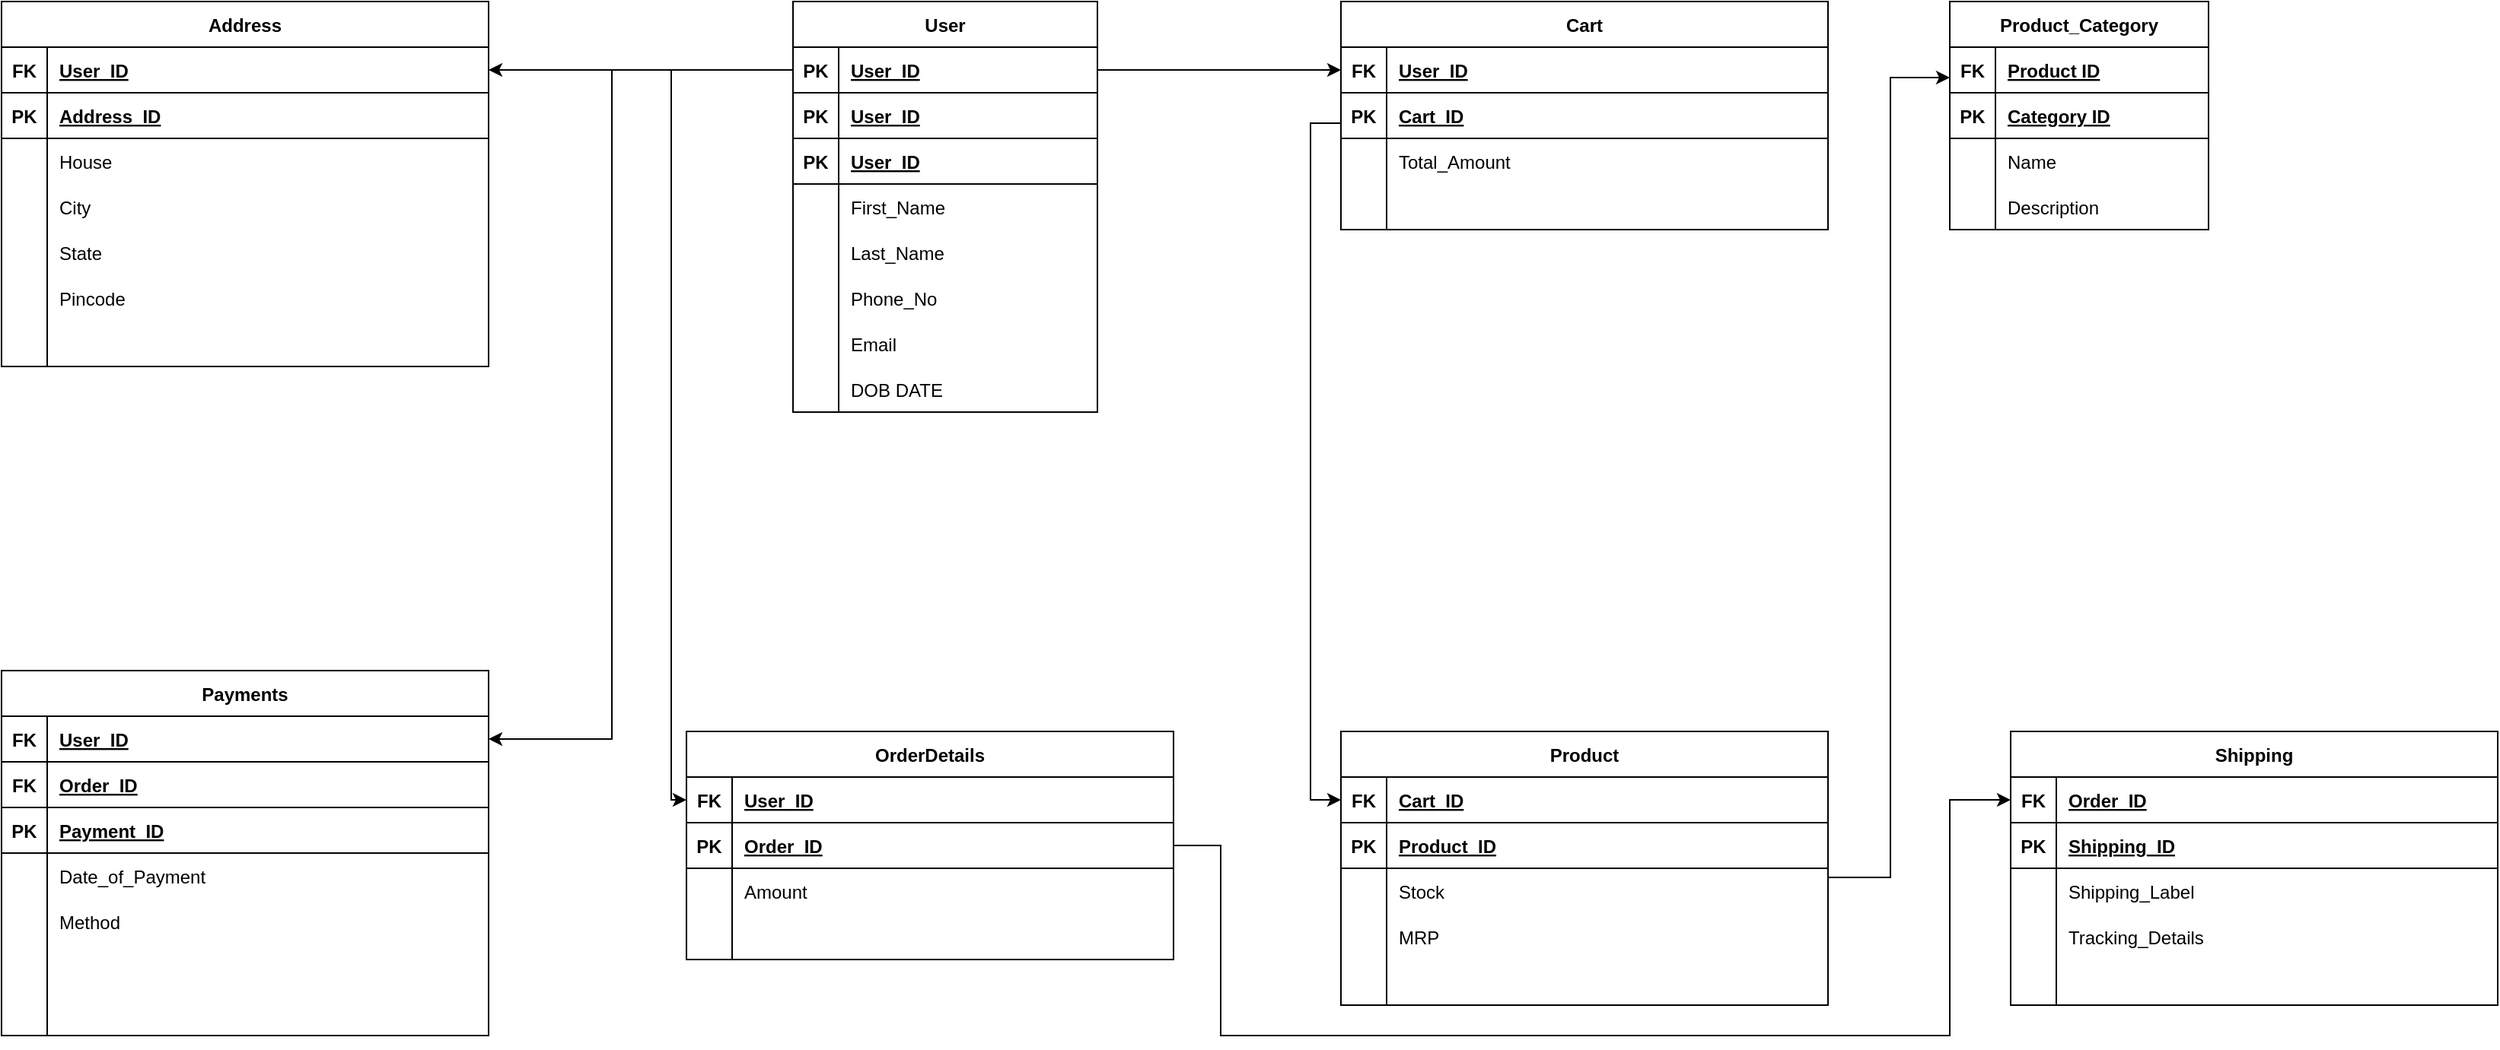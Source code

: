 <mxfile version="26.0.11">
  <diagram name="E-Commerce ER Diagram" id="6mFfalqlIgusVGKo0tef">
    <mxGraphModel dx="2702" dy="908" grid="1" gridSize="10" guides="1" tooltips="1" connect="1" arrows="1" fold="1" page="1" pageScale="1" pageWidth="827" pageHeight="1169" math="0" shadow="0">
      <root>
        <mxCell id="0" />
        <mxCell id="1" parent="0" />
        <mxCell id="noMGy43mcERDSfUxLUMX-27" value="User" style="shape=table;startSize=30;container=1;collapsible=1;childLayout=tableLayout;fixedRows=1;rowLines=0;fontStyle=1;align=center;resizeLast=1;" parent="1" vertex="1">
          <mxGeometry x="-80" y="120" width="200" height="270" as="geometry" />
        </mxCell>
        <mxCell id="noMGy43mcERDSfUxLUMX-160" value="" style="shape=tableRow;horizontal=0;startSize=0;swimlaneHead=0;swimlaneBody=0;fillColor=none;collapsible=0;dropTarget=0;points=[[0,0.5],[1,0.5]];portConstraint=eastwest;strokeColor=inherit;top=0;left=0;right=0;bottom=1;" parent="noMGy43mcERDSfUxLUMX-27" vertex="1">
          <mxGeometry y="30" width="200" height="30" as="geometry" />
        </mxCell>
        <mxCell id="noMGy43mcERDSfUxLUMX-161" value="PK" style="shape=partialRectangle;overflow=hidden;connectable=0;fillColor=none;strokeColor=inherit;top=0;left=0;bottom=0;right=0;fontStyle=1;" parent="noMGy43mcERDSfUxLUMX-160" vertex="1">
          <mxGeometry width="30" height="30" as="geometry">
            <mxRectangle width="30" height="30" as="alternateBounds" />
          </mxGeometry>
        </mxCell>
        <mxCell id="noMGy43mcERDSfUxLUMX-162" value="User_ID" style="shape=partialRectangle;overflow=hidden;connectable=0;fillColor=none;align=left;strokeColor=inherit;top=0;left=0;bottom=0;right=0;spacingLeft=6;fontStyle=5;" parent="noMGy43mcERDSfUxLUMX-160" vertex="1">
          <mxGeometry x="30" width="170" height="30" as="geometry">
            <mxRectangle width="170" height="30" as="alternateBounds" />
          </mxGeometry>
        </mxCell>
        <mxCell id="noMGy43mcERDSfUxLUMX-175" value="" style="shape=tableRow;horizontal=0;startSize=0;swimlaneHead=0;swimlaneBody=0;fillColor=none;collapsible=0;dropTarget=0;points=[[0,0.5],[1,0.5]];portConstraint=eastwest;strokeColor=inherit;top=0;left=0;right=0;bottom=1;" parent="noMGy43mcERDSfUxLUMX-27" vertex="1">
          <mxGeometry y="60" width="200" height="30" as="geometry" />
        </mxCell>
        <mxCell id="noMGy43mcERDSfUxLUMX-176" value="PK" style="shape=partialRectangle;overflow=hidden;connectable=0;fillColor=none;strokeColor=inherit;top=0;left=0;bottom=0;right=0;fontStyle=1;" parent="noMGy43mcERDSfUxLUMX-175" vertex="1">
          <mxGeometry width="30" height="30" as="geometry">
            <mxRectangle width="30" height="30" as="alternateBounds" />
          </mxGeometry>
        </mxCell>
        <mxCell id="noMGy43mcERDSfUxLUMX-177" value="User_ID" style="shape=partialRectangle;overflow=hidden;connectable=0;fillColor=none;align=left;strokeColor=inherit;top=0;left=0;bottom=0;right=0;spacingLeft=6;fontStyle=5;" parent="noMGy43mcERDSfUxLUMX-175" vertex="1">
          <mxGeometry x="30" width="170" height="30" as="geometry">
            <mxRectangle width="170" height="30" as="alternateBounds" />
          </mxGeometry>
        </mxCell>
        <mxCell id="noMGy43mcERDSfUxLUMX-28" value="" style="shape=tableRow;horizontal=0;startSize=0;swimlaneHead=0;swimlaneBody=0;fillColor=none;collapsible=0;dropTarget=0;points=[[0,0.5],[1,0.5]];portConstraint=eastwest;strokeColor=inherit;top=0;left=0;right=0;bottom=1;" parent="noMGy43mcERDSfUxLUMX-27" vertex="1">
          <mxGeometry y="90" width="200" height="30" as="geometry" />
        </mxCell>
        <mxCell id="noMGy43mcERDSfUxLUMX-29" value="PK" style="shape=partialRectangle;overflow=hidden;connectable=0;fillColor=none;strokeColor=inherit;top=0;left=0;bottom=0;right=0;fontStyle=1;" parent="noMGy43mcERDSfUxLUMX-28" vertex="1">
          <mxGeometry width="30" height="30" as="geometry">
            <mxRectangle width="30" height="30" as="alternateBounds" />
          </mxGeometry>
        </mxCell>
        <mxCell id="noMGy43mcERDSfUxLUMX-30" value="User_ID" style="shape=partialRectangle;overflow=hidden;connectable=0;fillColor=none;align=left;strokeColor=inherit;top=0;left=0;bottom=0;right=0;spacingLeft=6;fontStyle=5;" parent="noMGy43mcERDSfUxLUMX-28" vertex="1">
          <mxGeometry x="30" width="170" height="30" as="geometry">
            <mxRectangle width="170" height="30" as="alternateBounds" />
          </mxGeometry>
        </mxCell>
        <mxCell id="noMGy43mcERDSfUxLUMX-31" value="" style="shape=tableRow;horizontal=0;startSize=0;swimlaneHead=0;swimlaneBody=0;fillColor=none;collapsible=0;dropTarget=0;points=[[0,0.5],[1,0.5]];portConstraint=eastwest;strokeColor=inherit;top=0;left=0;right=0;bottom=0;" parent="noMGy43mcERDSfUxLUMX-27" vertex="1">
          <mxGeometry y="120" width="200" height="30" as="geometry" />
        </mxCell>
        <mxCell id="noMGy43mcERDSfUxLUMX-32" value="" style="shape=partialRectangle;overflow=hidden;connectable=0;fillColor=none;strokeColor=inherit;top=0;left=0;bottom=0;right=0;" parent="noMGy43mcERDSfUxLUMX-31" vertex="1">
          <mxGeometry width="30" height="30" as="geometry">
            <mxRectangle width="30" height="30" as="alternateBounds" />
          </mxGeometry>
        </mxCell>
        <mxCell id="noMGy43mcERDSfUxLUMX-33" value="First_Name " style="shape=partialRectangle;overflow=hidden;connectable=0;fillColor=none;align=left;strokeColor=inherit;top=0;left=0;bottom=0;right=0;spacingLeft=6;" parent="noMGy43mcERDSfUxLUMX-31" vertex="1">
          <mxGeometry x="30" width="170" height="30" as="geometry">
            <mxRectangle width="170" height="30" as="alternateBounds" />
          </mxGeometry>
        </mxCell>
        <mxCell id="noMGy43mcERDSfUxLUMX-34" value="" style="shape=tableRow;horizontal=0;startSize=0;swimlaneHead=0;swimlaneBody=0;fillColor=none;collapsible=0;dropTarget=0;points=[[0,0.5],[1,0.5]];portConstraint=eastwest;strokeColor=inherit;top=0;left=0;right=0;bottom=0;" parent="noMGy43mcERDSfUxLUMX-27" vertex="1">
          <mxGeometry y="150" width="200" height="30" as="geometry" />
        </mxCell>
        <mxCell id="noMGy43mcERDSfUxLUMX-35" value="" style="shape=partialRectangle;overflow=hidden;connectable=0;fillColor=none;strokeColor=inherit;top=0;left=0;bottom=0;right=0;" parent="noMGy43mcERDSfUxLUMX-34" vertex="1">
          <mxGeometry width="30" height="30" as="geometry">
            <mxRectangle width="30" height="30" as="alternateBounds" />
          </mxGeometry>
        </mxCell>
        <mxCell id="noMGy43mcERDSfUxLUMX-36" value="Last_Name" style="shape=partialRectangle;overflow=hidden;connectable=0;fillColor=none;align=left;strokeColor=inherit;top=0;left=0;bottom=0;right=0;spacingLeft=6;" parent="noMGy43mcERDSfUxLUMX-34" vertex="1">
          <mxGeometry x="30" width="170" height="30" as="geometry">
            <mxRectangle width="170" height="30" as="alternateBounds" />
          </mxGeometry>
        </mxCell>
        <mxCell id="noMGy43mcERDSfUxLUMX-37" value="" style="shape=tableRow;horizontal=0;startSize=0;swimlaneHead=0;swimlaneBody=0;fillColor=none;collapsible=0;dropTarget=0;points=[[0,0.5],[1,0.5]];portConstraint=eastwest;strokeColor=inherit;top=0;left=0;right=0;bottom=0;" parent="noMGy43mcERDSfUxLUMX-27" vertex="1">
          <mxGeometry y="180" width="200" height="30" as="geometry" />
        </mxCell>
        <mxCell id="noMGy43mcERDSfUxLUMX-38" value="" style="shape=partialRectangle;overflow=hidden;connectable=0;fillColor=none;strokeColor=inherit;top=0;left=0;bottom=0;right=0;" parent="noMGy43mcERDSfUxLUMX-37" vertex="1">
          <mxGeometry width="30" height="30" as="geometry">
            <mxRectangle width="30" height="30" as="alternateBounds" />
          </mxGeometry>
        </mxCell>
        <mxCell id="noMGy43mcERDSfUxLUMX-39" value="Phone_No" style="shape=partialRectangle;overflow=hidden;connectable=0;fillColor=none;align=left;strokeColor=inherit;top=0;left=0;bottom=0;right=0;spacingLeft=6;" parent="noMGy43mcERDSfUxLUMX-37" vertex="1">
          <mxGeometry x="30" width="170" height="30" as="geometry">
            <mxRectangle width="170" height="30" as="alternateBounds" />
          </mxGeometry>
        </mxCell>
        <mxCell id="noMGy43mcERDSfUxLUMX-40" value="" style="shape=tableRow;horizontal=0;startSize=0;swimlaneHead=0;swimlaneBody=0;fillColor=none;collapsible=0;dropTarget=0;points=[[0,0.5],[1,0.5]];portConstraint=eastwest;strokeColor=inherit;top=0;left=0;right=0;bottom=0;" parent="noMGy43mcERDSfUxLUMX-27" vertex="1">
          <mxGeometry y="210" width="200" height="30" as="geometry" />
        </mxCell>
        <mxCell id="noMGy43mcERDSfUxLUMX-41" value="" style="shape=partialRectangle;overflow=hidden;connectable=0;fillColor=none;strokeColor=inherit;top=0;left=0;bottom=0;right=0;" parent="noMGy43mcERDSfUxLUMX-40" vertex="1">
          <mxGeometry width="30" height="30" as="geometry">
            <mxRectangle width="30" height="30" as="alternateBounds" />
          </mxGeometry>
        </mxCell>
        <mxCell id="noMGy43mcERDSfUxLUMX-42" value="Email" style="shape=partialRectangle;overflow=hidden;connectable=0;fillColor=none;align=left;strokeColor=inherit;top=0;left=0;bottom=0;right=0;spacingLeft=6;" parent="noMGy43mcERDSfUxLUMX-40" vertex="1">
          <mxGeometry x="30" width="170" height="30" as="geometry">
            <mxRectangle width="170" height="30" as="alternateBounds" />
          </mxGeometry>
        </mxCell>
        <mxCell id="noMGy43mcERDSfUxLUMX-43" value="" style="shape=tableRow;horizontal=0;startSize=0;swimlaneHead=0;swimlaneBody=0;fillColor=none;collapsible=0;dropTarget=0;points=[[0,0.5],[1,0.5]];portConstraint=eastwest;strokeColor=inherit;top=0;left=0;right=0;bottom=0;" parent="noMGy43mcERDSfUxLUMX-27" vertex="1">
          <mxGeometry y="240" width="200" height="30" as="geometry" />
        </mxCell>
        <mxCell id="noMGy43mcERDSfUxLUMX-44" value="" style="shape=partialRectangle;overflow=hidden;connectable=0;fillColor=none;strokeColor=inherit;top=0;left=0;bottom=0;right=0;" parent="noMGy43mcERDSfUxLUMX-43" vertex="1">
          <mxGeometry width="30" height="30" as="geometry">
            <mxRectangle width="30" height="30" as="alternateBounds" />
          </mxGeometry>
        </mxCell>
        <mxCell id="noMGy43mcERDSfUxLUMX-45" value="DOB DATE" style="shape=partialRectangle;overflow=hidden;connectable=0;fillColor=none;align=left;strokeColor=inherit;top=0;left=0;bottom=0;right=0;spacingLeft=6;" parent="noMGy43mcERDSfUxLUMX-43" vertex="1">
          <mxGeometry x="30" width="170" height="30" as="geometry">
            <mxRectangle width="170" height="30" as="alternateBounds" />
          </mxGeometry>
        </mxCell>
        <mxCell id="noMGy43mcERDSfUxLUMX-46" value="Address" style="shape=table;startSize=30;container=1;collapsible=1;childLayout=tableLayout;fixedRows=1;rowLines=0;fontStyle=1;align=center;resizeLast=1;" parent="1" vertex="1">
          <mxGeometry x="-600" y="120" width="320" height="240" as="geometry" />
        </mxCell>
        <mxCell id="noMGy43mcERDSfUxLUMX-47" value="" style="shape=tableRow;horizontal=0;startSize=0;swimlaneHead=0;swimlaneBody=0;fillColor=none;collapsible=0;dropTarget=0;points=[[0,0.5],[1,0.5]];portConstraint=eastwest;strokeColor=inherit;top=0;left=0;right=0;bottom=1;" parent="noMGy43mcERDSfUxLUMX-46" vertex="1">
          <mxGeometry y="30" width="320" height="30" as="geometry" />
        </mxCell>
        <mxCell id="noMGy43mcERDSfUxLUMX-48" value="FK" style="shape=partialRectangle;overflow=hidden;connectable=0;fillColor=none;strokeColor=inherit;top=0;left=0;bottom=0;right=0;fontStyle=1;" parent="noMGy43mcERDSfUxLUMX-47" vertex="1">
          <mxGeometry width="30" height="30" as="geometry">
            <mxRectangle width="30" height="30" as="alternateBounds" />
          </mxGeometry>
        </mxCell>
        <mxCell id="noMGy43mcERDSfUxLUMX-49" value="User_ID" style="shape=partialRectangle;overflow=hidden;connectable=0;fillColor=none;align=left;strokeColor=inherit;top=0;left=0;bottom=0;right=0;spacingLeft=6;fontStyle=5;" parent="noMGy43mcERDSfUxLUMX-47" vertex="1">
          <mxGeometry x="30" width="290" height="30" as="geometry">
            <mxRectangle width="290" height="30" as="alternateBounds" />
          </mxGeometry>
        </mxCell>
        <mxCell id="noMGy43mcERDSfUxLUMX-50" value="" style="shape=tableRow;horizontal=0;startSize=0;swimlaneHead=0;swimlaneBody=0;fillColor=none;collapsible=0;dropTarget=0;points=[[0,0.5],[1,0.5]];portConstraint=eastwest;strokeColor=inherit;top=0;left=0;right=0;bottom=1;" parent="noMGy43mcERDSfUxLUMX-46" vertex="1">
          <mxGeometry y="60" width="320" height="30" as="geometry" />
        </mxCell>
        <mxCell id="noMGy43mcERDSfUxLUMX-51" value="PK" style="shape=partialRectangle;overflow=hidden;connectable=0;fillColor=none;strokeColor=inherit;top=0;left=0;bottom=0;right=0;fontStyle=1;" parent="noMGy43mcERDSfUxLUMX-50" vertex="1">
          <mxGeometry width="30" height="30" as="geometry">
            <mxRectangle width="30" height="30" as="alternateBounds" />
          </mxGeometry>
        </mxCell>
        <mxCell id="noMGy43mcERDSfUxLUMX-52" value="Address_ID" style="shape=partialRectangle;overflow=hidden;connectable=0;fillColor=none;align=left;strokeColor=inherit;top=0;left=0;bottom=0;right=0;spacingLeft=6;fontStyle=5;" parent="noMGy43mcERDSfUxLUMX-50" vertex="1">
          <mxGeometry x="30" width="290" height="30" as="geometry">
            <mxRectangle width="290" height="30" as="alternateBounds" />
          </mxGeometry>
        </mxCell>
        <mxCell id="noMGy43mcERDSfUxLUMX-53" value="" style="shape=tableRow;horizontal=0;startSize=0;swimlaneHead=0;swimlaneBody=0;fillColor=none;collapsible=0;dropTarget=0;points=[[0,0.5],[1,0.5]];portConstraint=eastwest;strokeColor=inherit;top=0;left=0;right=0;bottom=0;" parent="noMGy43mcERDSfUxLUMX-46" vertex="1">
          <mxGeometry y="90" width="320" height="30" as="geometry" />
        </mxCell>
        <mxCell id="noMGy43mcERDSfUxLUMX-54" value="" style="shape=partialRectangle;overflow=hidden;connectable=0;fillColor=none;strokeColor=inherit;top=0;left=0;bottom=0;right=0;" parent="noMGy43mcERDSfUxLUMX-53" vertex="1">
          <mxGeometry width="30" height="30" as="geometry">
            <mxRectangle width="30" height="30" as="alternateBounds" />
          </mxGeometry>
        </mxCell>
        <mxCell id="noMGy43mcERDSfUxLUMX-55" value="House" style="shape=partialRectangle;overflow=hidden;connectable=0;fillColor=none;align=left;strokeColor=inherit;top=0;left=0;bottom=0;right=0;spacingLeft=6;" parent="noMGy43mcERDSfUxLUMX-53" vertex="1">
          <mxGeometry x="30" width="290" height="30" as="geometry">
            <mxRectangle width="290" height="30" as="alternateBounds" />
          </mxGeometry>
        </mxCell>
        <mxCell id="noMGy43mcERDSfUxLUMX-56" value="" style="shape=tableRow;horizontal=0;startSize=0;swimlaneHead=0;swimlaneBody=0;fillColor=none;collapsible=0;dropTarget=0;points=[[0,0.5],[1,0.5]];portConstraint=eastwest;strokeColor=inherit;top=0;left=0;right=0;bottom=0;" parent="noMGy43mcERDSfUxLUMX-46" vertex="1">
          <mxGeometry y="120" width="320" height="30" as="geometry" />
        </mxCell>
        <mxCell id="noMGy43mcERDSfUxLUMX-57" value="" style="shape=partialRectangle;overflow=hidden;connectable=0;fillColor=none;strokeColor=inherit;top=0;left=0;bottom=0;right=0;" parent="noMGy43mcERDSfUxLUMX-56" vertex="1">
          <mxGeometry width="30" height="30" as="geometry">
            <mxRectangle width="30" height="30" as="alternateBounds" />
          </mxGeometry>
        </mxCell>
        <mxCell id="noMGy43mcERDSfUxLUMX-58" value="City" style="shape=partialRectangle;overflow=hidden;connectable=0;fillColor=none;align=left;strokeColor=inherit;top=0;left=0;bottom=0;right=0;spacingLeft=6;" parent="noMGy43mcERDSfUxLUMX-56" vertex="1">
          <mxGeometry x="30" width="290" height="30" as="geometry">
            <mxRectangle width="290" height="30" as="alternateBounds" />
          </mxGeometry>
        </mxCell>
        <mxCell id="noMGy43mcERDSfUxLUMX-59" value="" style="shape=tableRow;horizontal=0;startSize=0;swimlaneHead=0;swimlaneBody=0;fillColor=none;collapsible=0;dropTarget=0;points=[[0,0.5],[1,0.5]];portConstraint=eastwest;strokeColor=inherit;top=0;left=0;right=0;bottom=0;" parent="noMGy43mcERDSfUxLUMX-46" vertex="1">
          <mxGeometry y="150" width="320" height="30" as="geometry" />
        </mxCell>
        <mxCell id="noMGy43mcERDSfUxLUMX-60" value="" style="shape=partialRectangle;overflow=hidden;connectable=0;fillColor=none;strokeColor=inherit;top=0;left=0;bottom=0;right=0;" parent="noMGy43mcERDSfUxLUMX-59" vertex="1">
          <mxGeometry width="30" height="30" as="geometry">
            <mxRectangle width="30" height="30" as="alternateBounds" />
          </mxGeometry>
        </mxCell>
        <mxCell id="noMGy43mcERDSfUxLUMX-61" value="State" style="shape=partialRectangle;overflow=hidden;connectable=0;fillColor=none;align=left;strokeColor=inherit;top=0;left=0;bottom=0;right=0;spacingLeft=6;" parent="noMGy43mcERDSfUxLUMX-59" vertex="1">
          <mxGeometry x="30" width="290" height="30" as="geometry">
            <mxRectangle width="290" height="30" as="alternateBounds" />
          </mxGeometry>
        </mxCell>
        <mxCell id="noMGy43mcERDSfUxLUMX-62" value="" style="shape=tableRow;horizontal=0;startSize=0;swimlaneHead=0;swimlaneBody=0;fillColor=none;collapsible=0;dropTarget=0;points=[[0,0.5],[1,0.5]];portConstraint=eastwest;strokeColor=inherit;top=0;left=0;right=0;bottom=0;" parent="noMGy43mcERDSfUxLUMX-46" vertex="1">
          <mxGeometry y="180" width="320" height="30" as="geometry" />
        </mxCell>
        <mxCell id="noMGy43mcERDSfUxLUMX-63" value="" style="shape=partialRectangle;overflow=hidden;connectable=0;fillColor=none;strokeColor=inherit;top=0;left=0;bottom=0;right=0;" parent="noMGy43mcERDSfUxLUMX-62" vertex="1">
          <mxGeometry width="30" height="30" as="geometry">
            <mxRectangle width="30" height="30" as="alternateBounds" />
          </mxGeometry>
        </mxCell>
        <mxCell id="noMGy43mcERDSfUxLUMX-64" value="Pincode" style="shape=partialRectangle;overflow=hidden;connectable=0;fillColor=none;align=left;strokeColor=inherit;top=0;left=0;bottom=0;right=0;spacingLeft=6;" parent="noMGy43mcERDSfUxLUMX-62" vertex="1">
          <mxGeometry x="30" width="290" height="30" as="geometry">
            <mxRectangle width="290" height="30" as="alternateBounds" />
          </mxGeometry>
        </mxCell>
        <mxCell id="noMGy43mcERDSfUxLUMX-65" value="" style="shape=tableRow;horizontal=0;startSize=0;swimlaneHead=0;swimlaneBody=0;fillColor=none;collapsible=0;dropTarget=0;points=[[0,0.5],[1,0.5]];portConstraint=eastwest;strokeColor=inherit;top=0;left=0;right=0;bottom=0;" parent="noMGy43mcERDSfUxLUMX-46" vertex="1">
          <mxGeometry y="210" width="320" height="30" as="geometry" />
        </mxCell>
        <mxCell id="noMGy43mcERDSfUxLUMX-66" value="" style="shape=partialRectangle;overflow=hidden;connectable=0;fillColor=none;strokeColor=inherit;top=0;left=0;bottom=0;right=0;" parent="noMGy43mcERDSfUxLUMX-65" vertex="1">
          <mxGeometry width="30" height="30" as="geometry">
            <mxRectangle width="30" height="30" as="alternateBounds" />
          </mxGeometry>
        </mxCell>
        <mxCell id="noMGy43mcERDSfUxLUMX-67" value="" style="shape=partialRectangle;overflow=hidden;connectable=0;fillColor=none;align=left;strokeColor=inherit;top=0;left=0;bottom=0;right=0;spacingLeft=6;" parent="noMGy43mcERDSfUxLUMX-65" vertex="1">
          <mxGeometry x="30" width="290" height="30" as="geometry">
            <mxRectangle width="290" height="30" as="alternateBounds" />
          </mxGeometry>
        </mxCell>
        <mxCell id="noMGy43mcERDSfUxLUMX-68" value="Cart" style="shape=table;startSize=30;container=1;collapsible=1;childLayout=tableLayout;fixedRows=1;rowLines=0;fontStyle=1;align=center;resizeLast=1;" parent="1" vertex="1">
          <mxGeometry x="280" y="120" width="320" height="150" as="geometry" />
        </mxCell>
        <mxCell id="noMGy43mcERDSfUxLUMX-69" value="" style="shape=tableRow;horizontal=0;startSize=0;swimlaneHead=0;swimlaneBody=0;fillColor=none;collapsible=0;dropTarget=0;points=[[0,0.5],[1,0.5]];portConstraint=eastwest;strokeColor=inherit;top=0;left=0;right=0;bottom=1;" parent="noMGy43mcERDSfUxLUMX-68" vertex="1">
          <mxGeometry y="30" width="320" height="30" as="geometry" />
        </mxCell>
        <mxCell id="noMGy43mcERDSfUxLUMX-70" value="FK" style="shape=partialRectangle;overflow=hidden;connectable=0;fillColor=none;strokeColor=inherit;top=0;left=0;bottom=0;right=0;fontStyle=1;" parent="noMGy43mcERDSfUxLUMX-69" vertex="1">
          <mxGeometry width="30" height="30" as="geometry">
            <mxRectangle width="30" height="30" as="alternateBounds" />
          </mxGeometry>
        </mxCell>
        <mxCell id="noMGy43mcERDSfUxLUMX-71" value="User_ID" style="shape=partialRectangle;overflow=hidden;connectable=0;fillColor=none;align=left;strokeColor=inherit;top=0;left=0;bottom=0;right=0;spacingLeft=6;fontStyle=5;" parent="noMGy43mcERDSfUxLUMX-69" vertex="1">
          <mxGeometry x="30" width="290" height="30" as="geometry">
            <mxRectangle width="290" height="30" as="alternateBounds" />
          </mxGeometry>
        </mxCell>
        <mxCell id="noMGy43mcERDSfUxLUMX-72" value="" style="shape=tableRow;horizontal=0;startSize=0;swimlaneHead=0;swimlaneBody=0;fillColor=none;collapsible=0;dropTarget=0;points=[[0,0.5],[1,0.5]];portConstraint=eastwest;strokeColor=inherit;top=0;left=0;right=0;bottom=1;" parent="noMGy43mcERDSfUxLUMX-68" vertex="1">
          <mxGeometry y="60" width="320" height="30" as="geometry" />
        </mxCell>
        <mxCell id="noMGy43mcERDSfUxLUMX-73" value="PK" style="shape=partialRectangle;overflow=hidden;connectable=0;fillColor=none;strokeColor=inherit;top=0;left=0;bottom=0;right=0;fontStyle=1;" parent="noMGy43mcERDSfUxLUMX-72" vertex="1">
          <mxGeometry width="30" height="30" as="geometry">
            <mxRectangle width="30" height="30" as="alternateBounds" />
          </mxGeometry>
        </mxCell>
        <mxCell id="noMGy43mcERDSfUxLUMX-74" value="Cart_ID" style="shape=partialRectangle;overflow=hidden;connectable=0;fillColor=none;align=left;strokeColor=inherit;top=0;left=0;bottom=0;right=0;spacingLeft=6;fontStyle=5;" parent="noMGy43mcERDSfUxLUMX-72" vertex="1">
          <mxGeometry x="30" width="290" height="30" as="geometry">
            <mxRectangle width="290" height="30" as="alternateBounds" />
          </mxGeometry>
        </mxCell>
        <mxCell id="noMGy43mcERDSfUxLUMX-75" value="" style="shape=tableRow;horizontal=0;startSize=0;swimlaneHead=0;swimlaneBody=0;fillColor=none;collapsible=0;dropTarget=0;points=[[0,0.5],[1,0.5]];portConstraint=eastwest;strokeColor=inherit;top=0;left=0;right=0;bottom=0;" parent="noMGy43mcERDSfUxLUMX-68" vertex="1">
          <mxGeometry y="90" width="320" height="30" as="geometry" />
        </mxCell>
        <mxCell id="noMGy43mcERDSfUxLUMX-76" value="" style="shape=partialRectangle;overflow=hidden;connectable=0;fillColor=none;strokeColor=inherit;top=0;left=0;bottom=0;right=0;" parent="noMGy43mcERDSfUxLUMX-75" vertex="1">
          <mxGeometry width="30" height="30" as="geometry">
            <mxRectangle width="30" height="30" as="alternateBounds" />
          </mxGeometry>
        </mxCell>
        <mxCell id="noMGy43mcERDSfUxLUMX-77" value="Total_Amount" style="shape=partialRectangle;overflow=hidden;connectable=0;fillColor=none;align=left;strokeColor=inherit;top=0;left=0;bottom=0;right=0;spacingLeft=6;" parent="noMGy43mcERDSfUxLUMX-75" vertex="1">
          <mxGeometry x="30" width="290" height="30" as="geometry">
            <mxRectangle width="290" height="30" as="alternateBounds" />
          </mxGeometry>
        </mxCell>
        <mxCell id="noMGy43mcERDSfUxLUMX-78" value="" style="shape=tableRow;horizontal=0;startSize=0;swimlaneHead=0;swimlaneBody=0;fillColor=none;collapsible=0;dropTarget=0;points=[[0,0.5],[1,0.5]];portConstraint=eastwest;strokeColor=inherit;top=0;left=0;right=0;bottom=0;" parent="noMGy43mcERDSfUxLUMX-68" vertex="1">
          <mxGeometry y="120" width="320" height="30" as="geometry" />
        </mxCell>
        <mxCell id="noMGy43mcERDSfUxLUMX-79" value="" style="shape=partialRectangle;overflow=hidden;connectable=0;fillColor=none;strokeColor=inherit;top=0;left=0;bottom=0;right=0;" parent="noMGy43mcERDSfUxLUMX-78" vertex="1">
          <mxGeometry width="30" height="30" as="geometry">
            <mxRectangle width="30" height="30" as="alternateBounds" />
          </mxGeometry>
        </mxCell>
        <mxCell id="noMGy43mcERDSfUxLUMX-80" value="" style="shape=partialRectangle;overflow=hidden;connectable=0;fillColor=none;align=left;strokeColor=inherit;top=0;left=0;bottom=0;right=0;spacingLeft=6;" parent="noMGy43mcERDSfUxLUMX-78" vertex="1">
          <mxGeometry x="30" width="290" height="30" as="geometry">
            <mxRectangle width="290" height="30" as="alternateBounds" />
          </mxGeometry>
        </mxCell>
        <mxCell id="noMGy43mcERDSfUxLUMX-81" value="Product" style="shape=table;startSize=30;container=1;collapsible=1;childLayout=tableLayout;fixedRows=1;rowLines=0;fontStyle=1;align=center;resizeLast=1;" parent="1" vertex="1">
          <mxGeometry x="280" y="600" width="320" height="180" as="geometry" />
        </mxCell>
        <mxCell id="noMGy43mcERDSfUxLUMX-82" value="" style="shape=tableRow;horizontal=0;startSize=0;swimlaneHead=0;swimlaneBody=0;fillColor=none;collapsible=0;dropTarget=0;points=[[0,0.5],[1,0.5]];portConstraint=eastwest;strokeColor=inherit;top=0;left=0;right=0;bottom=1;" parent="noMGy43mcERDSfUxLUMX-81" vertex="1">
          <mxGeometry y="30" width="320" height="30" as="geometry" />
        </mxCell>
        <mxCell id="noMGy43mcERDSfUxLUMX-83" value="FK" style="shape=partialRectangle;overflow=hidden;connectable=0;fillColor=none;strokeColor=inherit;top=0;left=0;bottom=0;right=0;fontStyle=1;" parent="noMGy43mcERDSfUxLUMX-82" vertex="1">
          <mxGeometry width="30" height="30" as="geometry">
            <mxRectangle width="30" height="30" as="alternateBounds" />
          </mxGeometry>
        </mxCell>
        <mxCell id="noMGy43mcERDSfUxLUMX-84" value="Cart_ID" style="shape=partialRectangle;overflow=hidden;connectable=0;fillColor=none;align=left;strokeColor=inherit;top=0;left=0;bottom=0;right=0;spacingLeft=6;fontStyle=5;" parent="noMGy43mcERDSfUxLUMX-82" vertex="1">
          <mxGeometry x="30" width="290" height="30" as="geometry">
            <mxRectangle width="290" height="30" as="alternateBounds" />
          </mxGeometry>
        </mxCell>
        <mxCell id="noMGy43mcERDSfUxLUMX-85" value="" style="shape=tableRow;horizontal=0;startSize=0;swimlaneHead=0;swimlaneBody=0;fillColor=none;collapsible=0;dropTarget=0;points=[[0,0.5],[1,0.5]];portConstraint=eastwest;strokeColor=inherit;top=0;left=0;right=0;bottom=1;" parent="noMGy43mcERDSfUxLUMX-81" vertex="1">
          <mxGeometry y="60" width="320" height="30" as="geometry" />
        </mxCell>
        <mxCell id="noMGy43mcERDSfUxLUMX-86" value="PK" style="shape=partialRectangle;overflow=hidden;connectable=0;fillColor=none;strokeColor=inherit;top=0;left=0;bottom=0;right=0;fontStyle=1;" parent="noMGy43mcERDSfUxLUMX-85" vertex="1">
          <mxGeometry width="30" height="30" as="geometry">
            <mxRectangle width="30" height="30" as="alternateBounds" />
          </mxGeometry>
        </mxCell>
        <mxCell id="noMGy43mcERDSfUxLUMX-87" value="Product_ID" style="shape=partialRectangle;overflow=hidden;connectable=0;fillColor=none;align=left;strokeColor=inherit;top=0;left=0;bottom=0;right=0;spacingLeft=6;fontStyle=5;" parent="noMGy43mcERDSfUxLUMX-85" vertex="1">
          <mxGeometry x="30" width="290" height="30" as="geometry">
            <mxRectangle width="290" height="30" as="alternateBounds" />
          </mxGeometry>
        </mxCell>
        <mxCell id="noMGy43mcERDSfUxLUMX-88" value="" style="shape=tableRow;horizontal=0;startSize=0;swimlaneHead=0;swimlaneBody=0;fillColor=none;collapsible=0;dropTarget=0;points=[[0,0.5],[1,0.5]];portConstraint=eastwest;strokeColor=inherit;top=0;left=0;right=0;bottom=0;" parent="noMGy43mcERDSfUxLUMX-81" vertex="1">
          <mxGeometry y="90" width="320" height="30" as="geometry" />
        </mxCell>
        <mxCell id="noMGy43mcERDSfUxLUMX-89" value="" style="shape=partialRectangle;overflow=hidden;connectable=0;fillColor=none;strokeColor=inherit;top=0;left=0;bottom=0;right=0;" parent="noMGy43mcERDSfUxLUMX-88" vertex="1">
          <mxGeometry width="30" height="30" as="geometry">
            <mxRectangle width="30" height="30" as="alternateBounds" />
          </mxGeometry>
        </mxCell>
        <mxCell id="noMGy43mcERDSfUxLUMX-90" value="Stock" style="shape=partialRectangle;overflow=hidden;connectable=0;fillColor=none;align=left;strokeColor=inherit;top=0;left=0;bottom=0;right=0;spacingLeft=6;" parent="noMGy43mcERDSfUxLUMX-88" vertex="1">
          <mxGeometry x="30" width="290" height="30" as="geometry">
            <mxRectangle width="290" height="30" as="alternateBounds" />
          </mxGeometry>
        </mxCell>
        <mxCell id="noMGy43mcERDSfUxLUMX-91" value="" style="shape=tableRow;horizontal=0;startSize=0;swimlaneHead=0;swimlaneBody=0;fillColor=none;collapsible=0;dropTarget=0;points=[[0,0.5],[1,0.5]];portConstraint=eastwest;strokeColor=inherit;top=0;left=0;right=0;bottom=0;" parent="noMGy43mcERDSfUxLUMX-81" vertex="1">
          <mxGeometry y="120" width="320" height="30" as="geometry" />
        </mxCell>
        <mxCell id="noMGy43mcERDSfUxLUMX-92" value="" style="shape=partialRectangle;overflow=hidden;connectable=0;fillColor=none;strokeColor=inherit;top=0;left=0;bottom=0;right=0;" parent="noMGy43mcERDSfUxLUMX-91" vertex="1">
          <mxGeometry width="30" height="30" as="geometry">
            <mxRectangle width="30" height="30" as="alternateBounds" />
          </mxGeometry>
        </mxCell>
        <mxCell id="noMGy43mcERDSfUxLUMX-93" value="MRP " style="shape=partialRectangle;overflow=hidden;connectable=0;fillColor=none;align=left;strokeColor=inherit;top=0;left=0;bottom=0;right=0;spacingLeft=6;" parent="noMGy43mcERDSfUxLUMX-91" vertex="1">
          <mxGeometry x="30" width="290" height="30" as="geometry">
            <mxRectangle width="290" height="30" as="alternateBounds" />
          </mxGeometry>
        </mxCell>
        <mxCell id="noMGy43mcERDSfUxLUMX-94" value="" style="shape=tableRow;horizontal=0;startSize=0;swimlaneHead=0;swimlaneBody=0;fillColor=none;collapsible=0;dropTarget=0;points=[[0,0.5],[1,0.5]];portConstraint=eastwest;strokeColor=inherit;top=0;left=0;right=0;bottom=0;" parent="noMGy43mcERDSfUxLUMX-81" vertex="1">
          <mxGeometry y="150" width="320" height="30" as="geometry" />
        </mxCell>
        <mxCell id="noMGy43mcERDSfUxLUMX-95" value="" style="shape=partialRectangle;overflow=hidden;connectable=0;fillColor=none;strokeColor=inherit;top=0;left=0;bottom=0;right=0;" parent="noMGy43mcERDSfUxLUMX-94" vertex="1">
          <mxGeometry width="30" height="30" as="geometry">
            <mxRectangle width="30" height="30" as="alternateBounds" />
          </mxGeometry>
        </mxCell>
        <mxCell id="noMGy43mcERDSfUxLUMX-96" value="" style="shape=partialRectangle;overflow=hidden;connectable=0;fillColor=none;align=left;strokeColor=inherit;top=0;left=0;bottom=0;right=0;spacingLeft=6;" parent="noMGy43mcERDSfUxLUMX-94" vertex="1">
          <mxGeometry x="30" width="290" height="30" as="geometry">
            <mxRectangle width="290" height="30" as="alternateBounds" />
          </mxGeometry>
        </mxCell>
        <mxCell id="noMGy43mcERDSfUxLUMX-97" value="Product_Category" style="shape=table;startSize=30;container=1;collapsible=1;childLayout=tableLayout;fixedRows=1;rowLines=0;fontStyle=1;align=center;resizeLast=1;" parent="1" vertex="1">
          <mxGeometry x="680" y="120" width="170" height="150" as="geometry" />
        </mxCell>
        <mxCell id="noMGy43mcERDSfUxLUMX-98" value="" style="shape=tableRow;horizontal=0;startSize=0;swimlaneHead=0;swimlaneBody=0;fillColor=none;collapsible=0;dropTarget=0;points=[[0,0.5],[1,0.5]];portConstraint=eastwest;strokeColor=inherit;top=0;left=0;right=0;bottom=1;" parent="noMGy43mcERDSfUxLUMX-97" vertex="1">
          <mxGeometry y="30" width="170" height="30" as="geometry" />
        </mxCell>
        <mxCell id="noMGy43mcERDSfUxLUMX-99" value="FK" style="shape=partialRectangle;overflow=hidden;connectable=0;fillColor=none;strokeColor=inherit;top=0;left=0;bottom=0;right=0;fontStyle=1;" parent="noMGy43mcERDSfUxLUMX-98" vertex="1">
          <mxGeometry width="30" height="30" as="geometry">
            <mxRectangle width="30" height="30" as="alternateBounds" />
          </mxGeometry>
        </mxCell>
        <mxCell id="noMGy43mcERDSfUxLUMX-100" value="Product ID" style="shape=partialRectangle;overflow=hidden;connectable=0;fillColor=none;align=left;strokeColor=inherit;top=0;left=0;bottom=0;right=0;spacingLeft=6;fontStyle=5;" parent="noMGy43mcERDSfUxLUMX-98" vertex="1">
          <mxGeometry x="30" width="140" height="30" as="geometry">
            <mxRectangle width="140" height="30" as="alternateBounds" />
          </mxGeometry>
        </mxCell>
        <mxCell id="aAAhhqKF6PBMCaA0qrC4-4" value="" style="shape=tableRow;horizontal=0;startSize=0;swimlaneHead=0;swimlaneBody=0;fillColor=none;collapsible=0;dropTarget=0;points=[[0,0.5],[1,0.5]];portConstraint=eastwest;strokeColor=inherit;top=0;left=0;right=0;bottom=1;" vertex="1" parent="noMGy43mcERDSfUxLUMX-97">
          <mxGeometry y="60" width="170" height="30" as="geometry" />
        </mxCell>
        <mxCell id="aAAhhqKF6PBMCaA0qrC4-5" value="PK" style="shape=partialRectangle;overflow=hidden;connectable=0;fillColor=none;strokeColor=inherit;top=0;left=0;bottom=0;right=0;fontStyle=1;" vertex="1" parent="aAAhhqKF6PBMCaA0qrC4-4">
          <mxGeometry width="30" height="30" as="geometry">
            <mxRectangle width="30" height="30" as="alternateBounds" />
          </mxGeometry>
        </mxCell>
        <mxCell id="aAAhhqKF6PBMCaA0qrC4-6" value="Category ID" style="shape=partialRectangle;overflow=hidden;connectable=0;fillColor=none;align=left;strokeColor=inherit;top=0;left=0;bottom=0;right=0;spacingLeft=6;fontStyle=5;" vertex="1" parent="aAAhhqKF6PBMCaA0qrC4-4">
          <mxGeometry x="30" width="140" height="30" as="geometry">
            <mxRectangle width="140" height="30" as="alternateBounds" />
          </mxGeometry>
        </mxCell>
        <mxCell id="aAAhhqKF6PBMCaA0qrC4-7" value="" style="shape=tableRow;horizontal=0;startSize=0;swimlaneHead=0;swimlaneBody=0;fillColor=none;collapsible=0;dropTarget=0;points=[[0,0.5],[1,0.5]];portConstraint=eastwest;strokeColor=inherit;top=0;left=0;right=0;bottom=0;" vertex="1" parent="noMGy43mcERDSfUxLUMX-97">
          <mxGeometry y="90" width="170" height="30" as="geometry" />
        </mxCell>
        <mxCell id="aAAhhqKF6PBMCaA0qrC4-8" value="" style="shape=partialRectangle;overflow=hidden;connectable=0;fillColor=none;strokeColor=inherit;top=0;left=0;bottom=0;right=0;" vertex="1" parent="aAAhhqKF6PBMCaA0qrC4-7">
          <mxGeometry width="30" height="30" as="geometry">
            <mxRectangle width="30" height="30" as="alternateBounds" />
          </mxGeometry>
        </mxCell>
        <mxCell id="aAAhhqKF6PBMCaA0qrC4-9" value="Name" style="shape=partialRectangle;overflow=hidden;connectable=0;fillColor=none;align=left;strokeColor=inherit;top=0;left=0;bottom=0;right=0;spacingLeft=6;" vertex="1" parent="aAAhhqKF6PBMCaA0qrC4-7">
          <mxGeometry x="30" width="140" height="30" as="geometry">
            <mxRectangle width="140" height="30" as="alternateBounds" />
          </mxGeometry>
        </mxCell>
        <mxCell id="aAAhhqKF6PBMCaA0qrC4-10" value="" style="shape=tableRow;horizontal=0;startSize=0;swimlaneHead=0;swimlaneBody=0;fillColor=none;collapsible=0;dropTarget=0;points=[[0,0.5],[1,0.5]];portConstraint=eastwest;strokeColor=inherit;top=0;left=0;right=0;bottom=0;" vertex="1" parent="noMGy43mcERDSfUxLUMX-97">
          <mxGeometry y="120" width="170" height="30" as="geometry" />
        </mxCell>
        <mxCell id="aAAhhqKF6PBMCaA0qrC4-11" value="" style="shape=partialRectangle;overflow=hidden;connectable=0;fillColor=none;strokeColor=inherit;top=0;left=0;bottom=0;right=0;" vertex="1" parent="aAAhhqKF6PBMCaA0qrC4-10">
          <mxGeometry width="30" height="30" as="geometry">
            <mxRectangle width="30" height="30" as="alternateBounds" />
          </mxGeometry>
        </mxCell>
        <mxCell id="aAAhhqKF6PBMCaA0qrC4-12" value="Description" style="shape=partialRectangle;overflow=hidden;connectable=0;fillColor=none;align=left;strokeColor=inherit;top=0;left=0;bottom=0;right=0;spacingLeft=6;" vertex="1" parent="aAAhhqKF6PBMCaA0qrC4-10">
          <mxGeometry x="30" width="140" height="30" as="geometry">
            <mxRectangle width="140" height="30" as="alternateBounds" />
          </mxGeometry>
        </mxCell>
        <mxCell id="noMGy43mcERDSfUxLUMX-107" value="OrderDetails" style="shape=table;startSize=30;container=1;collapsible=1;childLayout=tableLayout;fixedRows=1;rowLines=0;fontStyle=1;align=center;resizeLast=1;" parent="1" vertex="1">
          <mxGeometry x="-150" y="600" width="320" height="150" as="geometry" />
        </mxCell>
        <mxCell id="noMGy43mcERDSfUxLUMX-108" value="" style="shape=tableRow;horizontal=0;startSize=0;swimlaneHead=0;swimlaneBody=0;fillColor=none;collapsible=0;dropTarget=0;points=[[0,0.5],[1,0.5]];portConstraint=eastwest;strokeColor=inherit;top=0;left=0;right=0;bottom=1;" parent="noMGy43mcERDSfUxLUMX-107" vertex="1">
          <mxGeometry y="30" width="320" height="30" as="geometry" />
        </mxCell>
        <mxCell id="noMGy43mcERDSfUxLUMX-109" value="FK" style="shape=partialRectangle;overflow=hidden;connectable=0;fillColor=none;strokeColor=inherit;top=0;left=0;bottom=0;right=0;fontStyle=1;" parent="noMGy43mcERDSfUxLUMX-108" vertex="1">
          <mxGeometry width="30" height="30" as="geometry">
            <mxRectangle width="30" height="30" as="alternateBounds" />
          </mxGeometry>
        </mxCell>
        <mxCell id="noMGy43mcERDSfUxLUMX-110" value="User_ID" style="shape=partialRectangle;overflow=hidden;connectable=0;fillColor=none;align=left;strokeColor=inherit;top=0;left=0;bottom=0;right=0;spacingLeft=6;fontStyle=5;" parent="noMGy43mcERDSfUxLUMX-108" vertex="1">
          <mxGeometry x="30" width="290" height="30" as="geometry">
            <mxRectangle width="290" height="30" as="alternateBounds" />
          </mxGeometry>
        </mxCell>
        <mxCell id="noMGy43mcERDSfUxLUMX-111" value="" style="shape=tableRow;horizontal=0;startSize=0;swimlaneHead=0;swimlaneBody=0;fillColor=none;collapsible=0;dropTarget=0;points=[[0,0.5],[1,0.5]];portConstraint=eastwest;strokeColor=inherit;top=0;left=0;right=0;bottom=1;" parent="noMGy43mcERDSfUxLUMX-107" vertex="1">
          <mxGeometry y="60" width="320" height="30" as="geometry" />
        </mxCell>
        <mxCell id="noMGy43mcERDSfUxLUMX-112" value="PK" style="shape=partialRectangle;overflow=hidden;connectable=0;fillColor=none;strokeColor=inherit;top=0;left=0;bottom=0;right=0;fontStyle=1;" parent="noMGy43mcERDSfUxLUMX-111" vertex="1">
          <mxGeometry width="30" height="30" as="geometry">
            <mxRectangle width="30" height="30" as="alternateBounds" />
          </mxGeometry>
        </mxCell>
        <mxCell id="noMGy43mcERDSfUxLUMX-113" value="Order_ID" style="shape=partialRectangle;overflow=hidden;connectable=0;fillColor=none;align=left;strokeColor=inherit;top=0;left=0;bottom=0;right=0;spacingLeft=6;fontStyle=5;" parent="noMGy43mcERDSfUxLUMX-111" vertex="1">
          <mxGeometry x="30" width="290" height="30" as="geometry">
            <mxRectangle width="290" height="30" as="alternateBounds" />
          </mxGeometry>
        </mxCell>
        <mxCell id="noMGy43mcERDSfUxLUMX-114" value="" style="shape=tableRow;horizontal=0;startSize=0;swimlaneHead=0;swimlaneBody=0;fillColor=none;collapsible=0;dropTarget=0;points=[[0,0.5],[1,0.5]];portConstraint=eastwest;strokeColor=inherit;top=0;left=0;right=0;bottom=0;" parent="noMGy43mcERDSfUxLUMX-107" vertex="1">
          <mxGeometry y="90" width="320" height="30" as="geometry" />
        </mxCell>
        <mxCell id="noMGy43mcERDSfUxLUMX-115" value="" style="shape=partialRectangle;overflow=hidden;connectable=0;fillColor=none;strokeColor=inherit;top=0;left=0;bottom=0;right=0;" parent="noMGy43mcERDSfUxLUMX-114" vertex="1">
          <mxGeometry width="30" height="30" as="geometry">
            <mxRectangle width="30" height="30" as="alternateBounds" />
          </mxGeometry>
        </mxCell>
        <mxCell id="noMGy43mcERDSfUxLUMX-116" value="Amount" style="shape=partialRectangle;overflow=hidden;connectable=0;fillColor=none;align=left;strokeColor=inherit;top=0;left=0;bottom=0;right=0;spacingLeft=6;" parent="noMGy43mcERDSfUxLUMX-114" vertex="1">
          <mxGeometry x="30" width="290" height="30" as="geometry">
            <mxRectangle width="290" height="30" as="alternateBounds" />
          </mxGeometry>
        </mxCell>
        <mxCell id="noMGy43mcERDSfUxLUMX-117" value="" style="shape=tableRow;horizontal=0;startSize=0;swimlaneHead=0;swimlaneBody=0;fillColor=none;collapsible=0;dropTarget=0;points=[[0,0.5],[1,0.5]];portConstraint=eastwest;strokeColor=inherit;top=0;left=0;right=0;bottom=0;" parent="noMGy43mcERDSfUxLUMX-107" vertex="1">
          <mxGeometry y="120" width="320" height="30" as="geometry" />
        </mxCell>
        <mxCell id="noMGy43mcERDSfUxLUMX-118" value="" style="shape=partialRectangle;overflow=hidden;connectable=0;fillColor=none;strokeColor=inherit;top=0;left=0;bottom=0;right=0;" parent="noMGy43mcERDSfUxLUMX-117" vertex="1">
          <mxGeometry width="30" height="30" as="geometry">
            <mxRectangle width="30" height="30" as="alternateBounds" />
          </mxGeometry>
        </mxCell>
        <mxCell id="noMGy43mcERDSfUxLUMX-119" value="" style="shape=partialRectangle;overflow=hidden;connectable=0;fillColor=none;align=left;strokeColor=inherit;top=0;left=0;bottom=0;right=0;spacingLeft=6;" parent="noMGy43mcERDSfUxLUMX-117" vertex="1">
          <mxGeometry x="30" width="290" height="30" as="geometry">
            <mxRectangle width="290" height="30" as="alternateBounds" />
          </mxGeometry>
        </mxCell>
        <mxCell id="noMGy43mcERDSfUxLUMX-120" value="Payments" style="shape=table;startSize=30;container=1;collapsible=1;childLayout=tableLayout;fixedRows=1;rowLines=0;fontStyle=1;align=center;resizeLast=1;" parent="1" vertex="1">
          <mxGeometry x="-600" y="560" width="320" height="240" as="geometry" />
        </mxCell>
        <mxCell id="noMGy43mcERDSfUxLUMX-121" value="" style="shape=tableRow;horizontal=0;startSize=0;swimlaneHead=0;swimlaneBody=0;fillColor=none;collapsible=0;dropTarget=0;points=[[0,0.5],[1,0.5]];portConstraint=eastwest;strokeColor=inherit;top=0;left=0;right=0;bottom=1;" parent="noMGy43mcERDSfUxLUMX-120" vertex="1">
          <mxGeometry y="30" width="320" height="30" as="geometry" />
        </mxCell>
        <mxCell id="noMGy43mcERDSfUxLUMX-122" value="FK" style="shape=partialRectangle;overflow=hidden;connectable=0;fillColor=none;strokeColor=inherit;top=0;left=0;bottom=0;right=0;fontStyle=1;" parent="noMGy43mcERDSfUxLUMX-121" vertex="1">
          <mxGeometry width="30" height="30" as="geometry">
            <mxRectangle width="30" height="30" as="alternateBounds" />
          </mxGeometry>
        </mxCell>
        <mxCell id="noMGy43mcERDSfUxLUMX-123" value="User_ID" style="shape=partialRectangle;overflow=hidden;connectable=0;fillColor=none;align=left;strokeColor=inherit;top=0;left=0;bottom=0;right=0;spacingLeft=6;fontStyle=5;" parent="noMGy43mcERDSfUxLUMX-121" vertex="1">
          <mxGeometry x="30" width="290" height="30" as="geometry">
            <mxRectangle width="290" height="30" as="alternateBounds" />
          </mxGeometry>
        </mxCell>
        <mxCell id="noMGy43mcERDSfUxLUMX-124" value="" style="shape=tableRow;horizontal=0;startSize=0;swimlaneHead=0;swimlaneBody=0;fillColor=none;collapsible=0;dropTarget=0;points=[[0,0.5],[1,0.5]];portConstraint=eastwest;strokeColor=inherit;top=0;left=0;right=0;bottom=1;" parent="noMGy43mcERDSfUxLUMX-120" vertex="1">
          <mxGeometry y="60" width="320" height="30" as="geometry" />
        </mxCell>
        <mxCell id="noMGy43mcERDSfUxLUMX-125" value="FK" style="shape=partialRectangle;overflow=hidden;connectable=0;fillColor=none;strokeColor=inherit;top=0;left=0;bottom=0;right=0;fontStyle=1;" parent="noMGy43mcERDSfUxLUMX-124" vertex="1">
          <mxGeometry width="30" height="30" as="geometry">
            <mxRectangle width="30" height="30" as="alternateBounds" />
          </mxGeometry>
        </mxCell>
        <mxCell id="noMGy43mcERDSfUxLUMX-126" value="Order_ID" style="shape=partialRectangle;overflow=hidden;connectable=0;fillColor=none;align=left;strokeColor=inherit;top=0;left=0;bottom=0;right=0;spacingLeft=6;fontStyle=5;" parent="noMGy43mcERDSfUxLUMX-124" vertex="1">
          <mxGeometry x="30" width="290" height="30" as="geometry">
            <mxRectangle width="290" height="30" as="alternateBounds" />
          </mxGeometry>
        </mxCell>
        <mxCell id="noMGy43mcERDSfUxLUMX-127" value="" style="shape=tableRow;horizontal=0;startSize=0;swimlaneHead=0;swimlaneBody=0;fillColor=none;collapsible=0;dropTarget=0;points=[[0,0.5],[1,0.5]];portConstraint=eastwest;strokeColor=inherit;top=0;left=0;right=0;bottom=1;" parent="noMGy43mcERDSfUxLUMX-120" vertex="1">
          <mxGeometry y="90" width="320" height="30" as="geometry" />
        </mxCell>
        <mxCell id="noMGy43mcERDSfUxLUMX-128" value="PK" style="shape=partialRectangle;overflow=hidden;connectable=0;fillColor=none;strokeColor=inherit;top=0;left=0;bottom=0;right=0;fontStyle=1;" parent="noMGy43mcERDSfUxLUMX-127" vertex="1">
          <mxGeometry width="30" height="30" as="geometry">
            <mxRectangle width="30" height="30" as="alternateBounds" />
          </mxGeometry>
        </mxCell>
        <mxCell id="noMGy43mcERDSfUxLUMX-129" value="Payment_ID" style="shape=partialRectangle;overflow=hidden;connectable=0;fillColor=none;align=left;strokeColor=inherit;top=0;left=0;bottom=0;right=0;spacingLeft=6;fontStyle=5;" parent="noMGy43mcERDSfUxLUMX-127" vertex="1">
          <mxGeometry x="30" width="290" height="30" as="geometry">
            <mxRectangle width="290" height="30" as="alternateBounds" />
          </mxGeometry>
        </mxCell>
        <mxCell id="noMGy43mcERDSfUxLUMX-130" value="" style="shape=tableRow;horizontal=0;startSize=0;swimlaneHead=0;swimlaneBody=0;fillColor=none;collapsible=0;dropTarget=0;points=[[0,0.5],[1,0.5]];portConstraint=eastwest;strokeColor=inherit;top=0;left=0;right=0;bottom=0;" parent="noMGy43mcERDSfUxLUMX-120" vertex="1">
          <mxGeometry y="120" width="320" height="30" as="geometry" />
        </mxCell>
        <mxCell id="noMGy43mcERDSfUxLUMX-131" value="" style="shape=partialRectangle;overflow=hidden;connectable=0;fillColor=none;strokeColor=inherit;top=0;left=0;bottom=0;right=0;" parent="noMGy43mcERDSfUxLUMX-130" vertex="1">
          <mxGeometry width="30" height="30" as="geometry">
            <mxRectangle width="30" height="30" as="alternateBounds" />
          </mxGeometry>
        </mxCell>
        <mxCell id="noMGy43mcERDSfUxLUMX-132" value="Date_of_Payment" style="shape=partialRectangle;overflow=hidden;connectable=0;fillColor=none;align=left;strokeColor=inherit;top=0;left=0;bottom=0;right=0;spacingLeft=6;" parent="noMGy43mcERDSfUxLUMX-130" vertex="1">
          <mxGeometry x="30" width="290" height="30" as="geometry">
            <mxRectangle width="290" height="30" as="alternateBounds" />
          </mxGeometry>
        </mxCell>
        <mxCell id="noMGy43mcERDSfUxLUMX-133" value="" style="shape=tableRow;horizontal=0;startSize=0;swimlaneHead=0;swimlaneBody=0;fillColor=none;collapsible=0;dropTarget=0;points=[[0,0.5],[1,0.5]];portConstraint=eastwest;strokeColor=inherit;top=0;left=0;right=0;bottom=0;" parent="noMGy43mcERDSfUxLUMX-120" vertex="1">
          <mxGeometry y="150" width="320" height="30" as="geometry" />
        </mxCell>
        <mxCell id="noMGy43mcERDSfUxLUMX-134" value="" style="shape=partialRectangle;overflow=hidden;connectable=0;fillColor=none;strokeColor=inherit;top=0;left=0;bottom=0;right=0;" parent="noMGy43mcERDSfUxLUMX-133" vertex="1">
          <mxGeometry width="30" height="30" as="geometry">
            <mxRectangle width="30" height="30" as="alternateBounds" />
          </mxGeometry>
        </mxCell>
        <mxCell id="noMGy43mcERDSfUxLUMX-135" value="Method" style="shape=partialRectangle;overflow=hidden;connectable=0;fillColor=none;align=left;strokeColor=inherit;top=0;left=0;bottom=0;right=0;spacingLeft=6;" parent="noMGy43mcERDSfUxLUMX-133" vertex="1">
          <mxGeometry x="30" width="290" height="30" as="geometry">
            <mxRectangle width="290" height="30" as="alternateBounds" />
          </mxGeometry>
        </mxCell>
        <mxCell id="noMGy43mcERDSfUxLUMX-136" value="" style="shape=tableRow;horizontal=0;startSize=0;swimlaneHead=0;swimlaneBody=0;fillColor=none;collapsible=0;dropTarget=0;points=[[0,0.5],[1,0.5]];portConstraint=eastwest;strokeColor=inherit;top=0;left=0;right=0;bottom=0;" parent="noMGy43mcERDSfUxLUMX-120" vertex="1">
          <mxGeometry y="180" width="320" height="30" as="geometry" />
        </mxCell>
        <mxCell id="noMGy43mcERDSfUxLUMX-137" value="" style="shape=partialRectangle;overflow=hidden;connectable=0;fillColor=none;strokeColor=inherit;top=0;left=0;bottom=0;right=0;" parent="noMGy43mcERDSfUxLUMX-136" vertex="1">
          <mxGeometry width="30" height="30" as="geometry">
            <mxRectangle width="30" height="30" as="alternateBounds" />
          </mxGeometry>
        </mxCell>
        <mxCell id="noMGy43mcERDSfUxLUMX-138" value="" style="shape=partialRectangle;overflow=hidden;connectable=0;fillColor=none;align=left;strokeColor=inherit;top=0;left=0;bottom=0;right=0;spacingLeft=6;" parent="noMGy43mcERDSfUxLUMX-136" vertex="1">
          <mxGeometry x="30" width="290" height="30" as="geometry">
            <mxRectangle width="290" height="30" as="alternateBounds" />
          </mxGeometry>
        </mxCell>
        <mxCell id="noMGy43mcERDSfUxLUMX-139" value="" style="shape=tableRow;horizontal=0;startSize=0;swimlaneHead=0;swimlaneBody=0;fillColor=none;collapsible=0;dropTarget=0;points=[[0,0.5],[1,0.5]];portConstraint=eastwest;strokeColor=inherit;top=0;left=0;right=0;bottom=0;" parent="noMGy43mcERDSfUxLUMX-120" vertex="1">
          <mxGeometry y="210" width="320" height="30" as="geometry" />
        </mxCell>
        <mxCell id="noMGy43mcERDSfUxLUMX-140" value="" style="shape=partialRectangle;overflow=hidden;connectable=0;fillColor=none;strokeColor=inherit;top=0;left=0;bottom=0;right=0;" parent="noMGy43mcERDSfUxLUMX-139" vertex="1">
          <mxGeometry width="30" height="30" as="geometry">
            <mxRectangle width="30" height="30" as="alternateBounds" />
          </mxGeometry>
        </mxCell>
        <mxCell id="noMGy43mcERDSfUxLUMX-141" value="" style="shape=partialRectangle;overflow=hidden;connectable=0;fillColor=none;align=left;strokeColor=inherit;top=0;left=0;bottom=0;right=0;spacingLeft=6;" parent="noMGy43mcERDSfUxLUMX-139" vertex="1">
          <mxGeometry x="30" width="290" height="30" as="geometry">
            <mxRectangle width="290" height="30" as="alternateBounds" />
          </mxGeometry>
        </mxCell>
        <mxCell id="noMGy43mcERDSfUxLUMX-142" value="Shipping" style="shape=table;startSize=30;container=1;collapsible=1;childLayout=tableLayout;fixedRows=1;rowLines=0;fontStyle=1;align=center;resizeLast=1;" parent="1" vertex="1">
          <mxGeometry x="720" y="600" width="320" height="180" as="geometry" />
        </mxCell>
        <mxCell id="noMGy43mcERDSfUxLUMX-143" value="" style="shape=tableRow;horizontal=0;startSize=0;swimlaneHead=0;swimlaneBody=0;fillColor=none;collapsible=0;dropTarget=0;points=[[0,0.5],[1,0.5]];portConstraint=eastwest;strokeColor=inherit;top=0;left=0;right=0;bottom=1;" parent="noMGy43mcERDSfUxLUMX-142" vertex="1">
          <mxGeometry y="30" width="320" height="30" as="geometry" />
        </mxCell>
        <mxCell id="noMGy43mcERDSfUxLUMX-144" value="FK" style="shape=partialRectangle;overflow=hidden;connectable=0;fillColor=none;strokeColor=inherit;top=0;left=0;bottom=0;right=0;fontStyle=1;" parent="noMGy43mcERDSfUxLUMX-143" vertex="1">
          <mxGeometry width="30" height="30" as="geometry">
            <mxRectangle width="30" height="30" as="alternateBounds" />
          </mxGeometry>
        </mxCell>
        <mxCell id="noMGy43mcERDSfUxLUMX-145" value="Order_ID" style="shape=partialRectangle;overflow=hidden;connectable=0;fillColor=none;align=left;strokeColor=inherit;top=0;left=0;bottom=0;right=0;spacingLeft=6;fontStyle=5;" parent="noMGy43mcERDSfUxLUMX-143" vertex="1">
          <mxGeometry x="30" width="290" height="30" as="geometry">
            <mxRectangle width="290" height="30" as="alternateBounds" />
          </mxGeometry>
        </mxCell>
        <mxCell id="noMGy43mcERDSfUxLUMX-146" value="" style="shape=tableRow;horizontal=0;startSize=0;swimlaneHead=0;swimlaneBody=0;fillColor=none;collapsible=0;dropTarget=0;points=[[0,0.5],[1,0.5]];portConstraint=eastwest;strokeColor=inherit;top=0;left=0;right=0;bottom=1;" parent="noMGy43mcERDSfUxLUMX-142" vertex="1">
          <mxGeometry y="60" width="320" height="30" as="geometry" />
        </mxCell>
        <mxCell id="noMGy43mcERDSfUxLUMX-147" value="PK" style="shape=partialRectangle;overflow=hidden;connectable=0;fillColor=none;strokeColor=inherit;top=0;left=0;bottom=0;right=0;fontStyle=1;" parent="noMGy43mcERDSfUxLUMX-146" vertex="1">
          <mxGeometry width="30" height="30" as="geometry">
            <mxRectangle width="30" height="30" as="alternateBounds" />
          </mxGeometry>
        </mxCell>
        <mxCell id="noMGy43mcERDSfUxLUMX-148" value="Shipping_ID" style="shape=partialRectangle;overflow=hidden;connectable=0;fillColor=none;align=left;strokeColor=inherit;top=0;left=0;bottom=0;right=0;spacingLeft=6;fontStyle=5;" parent="noMGy43mcERDSfUxLUMX-146" vertex="1">
          <mxGeometry x="30" width="290" height="30" as="geometry">
            <mxRectangle width="290" height="30" as="alternateBounds" />
          </mxGeometry>
        </mxCell>
        <mxCell id="noMGy43mcERDSfUxLUMX-149" value="" style="shape=tableRow;horizontal=0;startSize=0;swimlaneHead=0;swimlaneBody=0;fillColor=none;collapsible=0;dropTarget=0;points=[[0,0.5],[1,0.5]];portConstraint=eastwest;strokeColor=inherit;top=0;left=0;right=0;bottom=0;" parent="noMGy43mcERDSfUxLUMX-142" vertex="1">
          <mxGeometry y="90" width="320" height="30" as="geometry" />
        </mxCell>
        <mxCell id="noMGy43mcERDSfUxLUMX-150" value="" style="shape=partialRectangle;overflow=hidden;connectable=0;fillColor=none;strokeColor=inherit;top=0;left=0;bottom=0;right=0;" parent="noMGy43mcERDSfUxLUMX-149" vertex="1">
          <mxGeometry width="30" height="30" as="geometry">
            <mxRectangle width="30" height="30" as="alternateBounds" />
          </mxGeometry>
        </mxCell>
        <mxCell id="noMGy43mcERDSfUxLUMX-151" value="Shipping_Label" style="shape=partialRectangle;overflow=hidden;connectable=0;fillColor=none;align=left;strokeColor=inherit;top=0;left=0;bottom=0;right=0;spacingLeft=6;" parent="noMGy43mcERDSfUxLUMX-149" vertex="1">
          <mxGeometry x="30" width="290" height="30" as="geometry">
            <mxRectangle width="290" height="30" as="alternateBounds" />
          </mxGeometry>
        </mxCell>
        <mxCell id="noMGy43mcERDSfUxLUMX-152" value="" style="shape=tableRow;horizontal=0;startSize=0;swimlaneHead=0;swimlaneBody=0;fillColor=none;collapsible=0;dropTarget=0;points=[[0,0.5],[1,0.5]];portConstraint=eastwest;strokeColor=inherit;top=0;left=0;right=0;bottom=0;" parent="noMGy43mcERDSfUxLUMX-142" vertex="1">
          <mxGeometry y="120" width="320" height="30" as="geometry" />
        </mxCell>
        <mxCell id="noMGy43mcERDSfUxLUMX-153" value="" style="shape=partialRectangle;overflow=hidden;connectable=0;fillColor=none;strokeColor=inherit;top=0;left=0;bottom=0;right=0;" parent="noMGy43mcERDSfUxLUMX-152" vertex="1">
          <mxGeometry width="30" height="30" as="geometry">
            <mxRectangle width="30" height="30" as="alternateBounds" />
          </mxGeometry>
        </mxCell>
        <mxCell id="noMGy43mcERDSfUxLUMX-154" value="Tracking_Details" style="shape=partialRectangle;overflow=hidden;connectable=0;fillColor=none;align=left;strokeColor=inherit;top=0;left=0;bottom=0;right=0;spacingLeft=6;" parent="noMGy43mcERDSfUxLUMX-152" vertex="1">
          <mxGeometry x="30" width="290" height="30" as="geometry">
            <mxRectangle width="290" height="30" as="alternateBounds" />
          </mxGeometry>
        </mxCell>
        <mxCell id="noMGy43mcERDSfUxLUMX-155" value="" style="shape=tableRow;horizontal=0;startSize=0;swimlaneHead=0;swimlaneBody=0;fillColor=none;collapsible=0;dropTarget=0;points=[[0,0.5],[1,0.5]];portConstraint=eastwest;strokeColor=inherit;top=0;left=0;right=0;bottom=0;" parent="noMGy43mcERDSfUxLUMX-142" vertex="1">
          <mxGeometry y="150" width="320" height="30" as="geometry" />
        </mxCell>
        <mxCell id="noMGy43mcERDSfUxLUMX-156" value="" style="shape=partialRectangle;overflow=hidden;connectable=0;fillColor=none;strokeColor=inherit;top=0;left=0;bottom=0;right=0;" parent="noMGy43mcERDSfUxLUMX-155" vertex="1">
          <mxGeometry width="30" height="30" as="geometry">
            <mxRectangle width="30" height="30" as="alternateBounds" />
          </mxGeometry>
        </mxCell>
        <mxCell id="noMGy43mcERDSfUxLUMX-157" value="" style="shape=partialRectangle;overflow=hidden;connectable=0;fillColor=none;align=left;strokeColor=inherit;top=0;left=0;bottom=0;right=0;spacingLeft=6;" parent="noMGy43mcERDSfUxLUMX-155" vertex="1">
          <mxGeometry x="30" width="290" height="30" as="geometry">
            <mxRectangle width="290" height="30" as="alternateBounds" />
          </mxGeometry>
        </mxCell>
        <mxCell id="noMGy43mcERDSfUxLUMX-163" style="edgeStyle=orthogonalEdgeStyle;rounded=0;orthogonalLoop=1;jettySize=auto;html=1;" parent="1" source="noMGy43mcERDSfUxLUMX-160" target="noMGy43mcERDSfUxLUMX-47" edge="1">
          <mxGeometry relative="1" as="geometry" />
        </mxCell>
        <mxCell id="noMGy43mcERDSfUxLUMX-165" style="edgeStyle=orthogonalEdgeStyle;rounded=0;orthogonalLoop=1;jettySize=auto;html=1;entryX=1;entryY=0.5;entryDx=0;entryDy=0;" parent="1" source="noMGy43mcERDSfUxLUMX-160" target="noMGy43mcERDSfUxLUMX-121" edge="1">
          <mxGeometry relative="1" as="geometry">
            <mxPoint x="-270" y="610" as="targetPoint" />
            <Array as="points">
              <mxPoint x="-199" y="165" />
              <mxPoint x="-199" y="605" />
            </Array>
          </mxGeometry>
        </mxCell>
        <mxCell id="noMGy43mcERDSfUxLUMX-169" style="edgeStyle=orthogonalEdgeStyle;rounded=0;orthogonalLoop=1;jettySize=auto;html=1;entryX=0;entryY=0.5;entryDx=0;entryDy=0;" parent="1" source="noMGy43mcERDSfUxLUMX-160" target="noMGy43mcERDSfUxLUMX-108" edge="1">
          <mxGeometry relative="1" as="geometry">
            <mxPoint x="-160.0" y="650" as="targetPoint" />
            <Array as="points">
              <mxPoint x="-160" y="165" />
              <mxPoint x="-160" y="645" />
            </Array>
          </mxGeometry>
        </mxCell>
        <mxCell id="noMGy43mcERDSfUxLUMX-173" style="edgeStyle=orthogonalEdgeStyle;rounded=0;orthogonalLoop=1;jettySize=auto;html=1;entryX=0;entryY=0.5;entryDx=0;entryDy=0;" parent="1" source="noMGy43mcERDSfUxLUMX-69" target="noMGy43mcERDSfUxLUMX-82" edge="1">
          <mxGeometry relative="1" as="geometry">
            <mxPoint x="260" y="650" as="targetPoint" />
            <Array as="points">
              <mxPoint x="280" y="200" />
              <mxPoint x="260" y="200" />
              <mxPoint x="260" y="645" />
            </Array>
          </mxGeometry>
        </mxCell>
        <mxCell id="noMGy43mcERDSfUxLUMX-178" style="edgeStyle=orthogonalEdgeStyle;rounded=0;orthogonalLoop=1;jettySize=auto;html=1;entryX=0;entryY=0.5;entryDx=0;entryDy=0;" parent="1" source="noMGy43mcERDSfUxLUMX-160" target="noMGy43mcERDSfUxLUMX-69" edge="1">
          <mxGeometry relative="1" as="geometry" />
        </mxCell>
        <mxCell id="noMGy43mcERDSfUxLUMX-179" style="edgeStyle=orthogonalEdgeStyle;rounded=0;orthogonalLoop=1;jettySize=auto;html=1;entryX=0;entryY=0.5;entryDx=0;entryDy=0;" parent="1" source="noMGy43mcERDSfUxLUMX-111" target="noMGy43mcERDSfUxLUMX-143" edge="1">
          <mxGeometry relative="1" as="geometry">
            <mxPoint x="680" y="850" as="targetPoint" />
            <Array as="points">
              <mxPoint x="201" y="675" />
              <mxPoint x="201" y="800" />
              <mxPoint x="680" y="800" />
              <mxPoint x="680" y="645" />
            </Array>
          </mxGeometry>
        </mxCell>
        <mxCell id="aAAhhqKF6PBMCaA0qrC4-14" style="edgeStyle=orthogonalEdgeStyle;rounded=0;orthogonalLoop=1;jettySize=auto;html=1;exitX=1;exitY=0.5;exitDx=0;exitDy=0;entryX=0;entryY=0.667;entryDx=0;entryDy=0;entryPerimeter=0;" edge="1" parent="1" target="noMGy43mcERDSfUxLUMX-98">
          <mxGeometry relative="1" as="geometry">
            <mxPoint x="640" y="170" as="targetPoint" />
            <mxPoint x="600" y="695" as="sourcePoint" />
            <Array as="points">
              <mxPoint x="600" y="696" />
              <mxPoint x="641" y="696" />
              <mxPoint x="641" y="170" />
            </Array>
          </mxGeometry>
        </mxCell>
      </root>
    </mxGraphModel>
  </diagram>
</mxfile>

